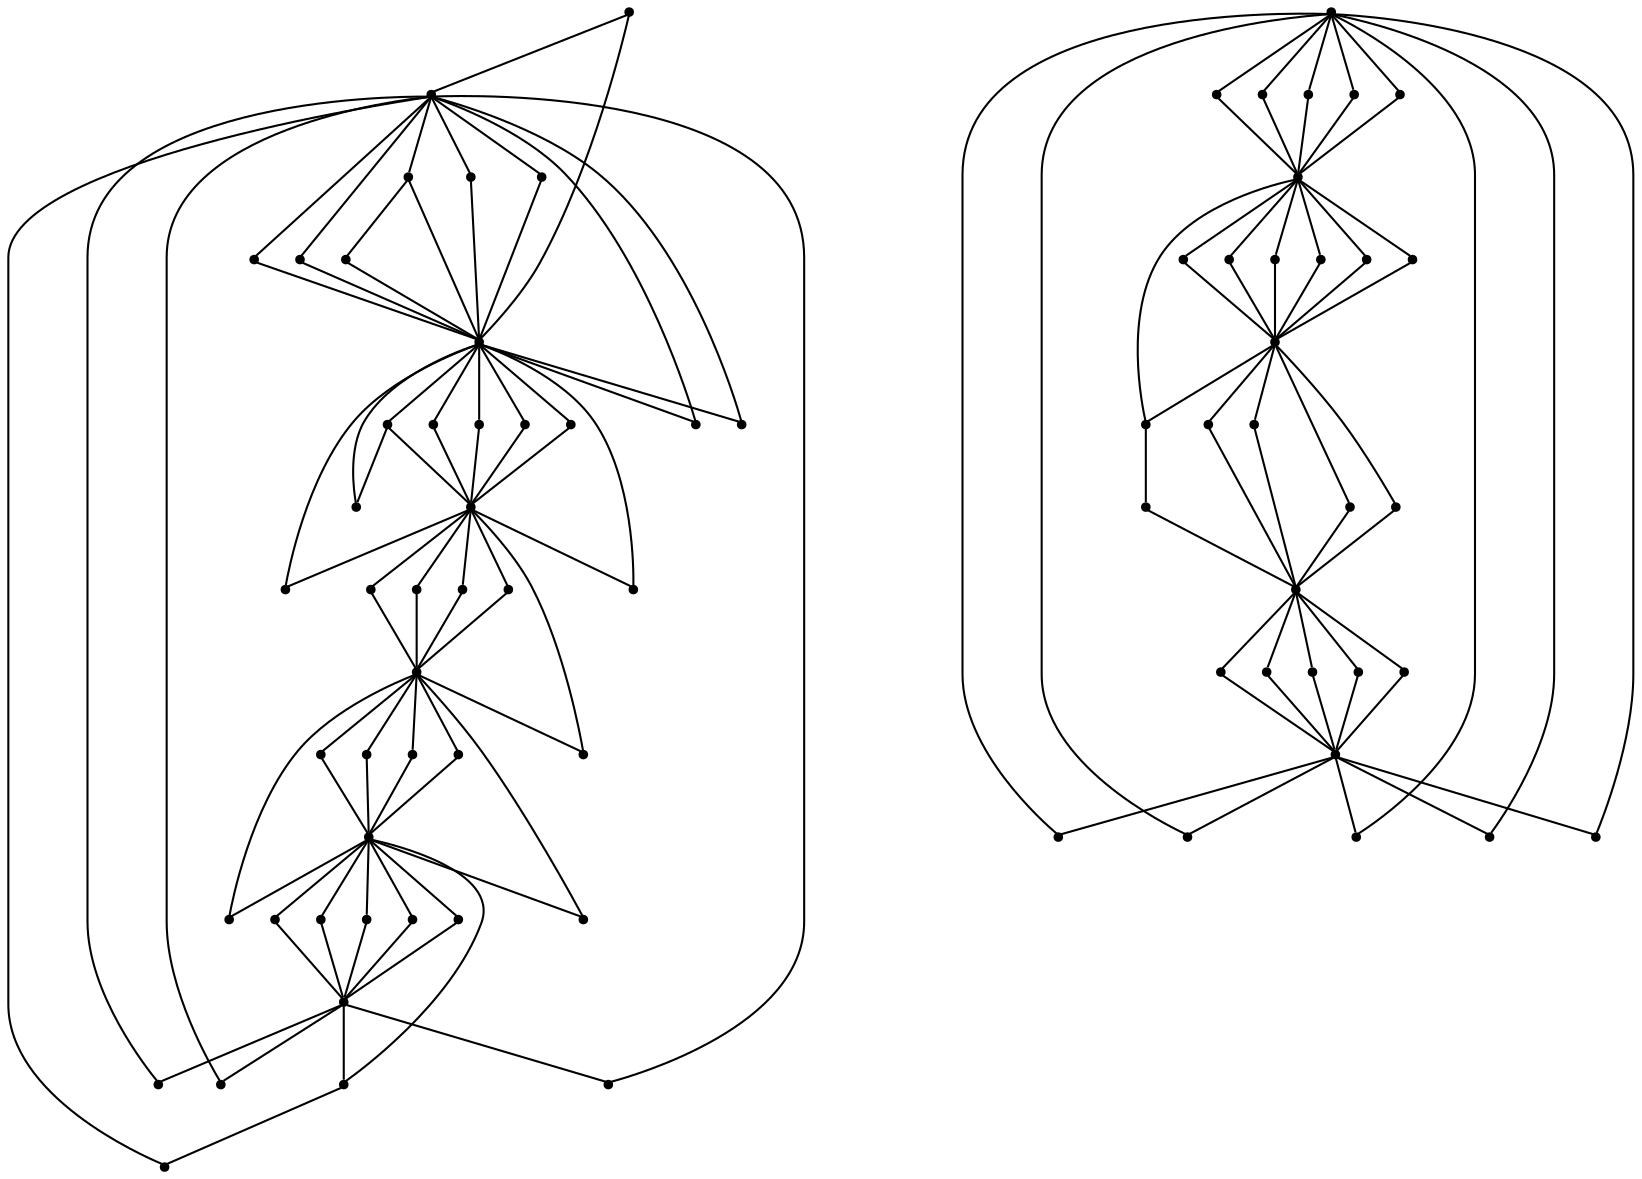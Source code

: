 graph {
  node [shape=point,comment="{\"directed\":false,\"doi\":\"10.1007/978-3-031-49275-4_7\",\"figure\":\"3 (1)\"}"]

  v0 [pos="1585.4140274174085,1347.1295988948095"]
  v1 [pos="1261.573922421158,1246.1908678750094"]
  v2 [pos="1529.616558038479,919.1427293756356"]
  v3 [pos="1336.1794786041469,1116.9718844177826"]
  v4 [pos="1235.012340876149,1239.3960994975637"]
  v5 [pos="1529.616558038479,1314.7957934797632"]
  v6 [pos="1217.252254784169,1238.7043931672674"]
  v7 [pos="1472.5095169912697,1281.824204051767"]
  v8 [pos="1112.3625557015089,987.7489267331568"]
  v9 [pos="963.1503146411168,987.7476549803894"]
  v10 [pos="1186.9693200644342,987.7476549803894"]
  v11 [pos="1261.573922421158,987.7489267331568"]
  v12 [pos="1410.788214208021,987.7476549803894"]
  v13 [pos="1186.9693200644342,858.5297207191954"]
  v14 [pos="1298.8777815157534,1052.3613434931358"]
  v15 [pos="1410.7882142080211,1246.1940154631093"]
  v16 [pos="1186.9693200644342,961.906401794479"]
  v17 [pos="1354.835684472535,1020.0554848451573"]
  v18 [pos="1321.2563261793412,1039.4385549204758"]
  v19 [pos="1354.835684472535,1213.8860425261548"]
  v20 [pos="1220.1756686994122,998.3439944214649"]
  v21 [pos="1186.9693200644342,923.142360035909"]
  v22 [pos="1321.2563261793412,1194.5019550486222"]
  v23 [pos="1287.9739575910053,1058.68834530575"]
  v24 [pos="1205.2138545166463,997.2490470823832"]
  v25 [pos="1186.9693200644342,787.2597736023042"]
  v26 [pos="1037.7549011007359,1116.9718844177826"]
  v27 [pos="963.1503146411169,1246.1940154631093"]
  v28 [pos="1075.0587601953314,1052.3613434931358"]
  v29 [pos="1052.6791504257471,1039.4385549204758"]
  v30 [pos="1019.1040366594347,1020.0554848451573"]
  v31 [pos="1186.9693200644342,1272.03210516401"]
  v32 [pos="1186.9693200644342,1310.7982771084658"]
  v33 [pos="1298.8777815157532,1181.5803269503626"]
  v34 [pos="1186.9693200644342,1375.4129989203361"]
  v35 [pos="901.4269293371885,952.1143188036319"]
  v36 [pos="1140.6682403671361,1241.4109692010866"]
  v37 [pos="1085.9844903299763,1058.6706361484612"]
  v38 [pos="1112.3625557015089,1246.1908678750094"]
  v39 [pos="1052.6791504257471,1194.5019550486222"]
  v40 [pos="1019.1040366594348,1213.8860425261548"]
  v41 [pos="901.4269293371885,1281.8242040517669"]
  v42 [pos="1075.0587601953314,1181.5803269503626"]
  v43 [pos="1186.9693200644342,1246.1940154631093"]
  v44 [pos="667.3334186619747,905.2187852305042"]
  v45 [pos="504.96899440387193,787.259773602304"]
  v46 [pos="717.5059519939743,941.6700174059224"]
  v47 [pos="767.6764504966079,978.1256371283889"]
  v48 [pos="930.0418762722893,1096.08852760253"]
  v49 [pos="727.2877105971295,928.2097861136758"]
  v50 [pos="839.2753555255869,1066.5967080972327"]
  v51 [pos="566.9863489628176,978.1256371283889"]
  v52 [pos="404.6269561382653,1096.0844579936736"]
  v53 [pos="617.1618550533449,941.6700174059224"]
  v54 [pos="829.6915794609341,787.2597736023042"]
  v55 [pos="743.9945499325705,905.2115680335478"]
  v56 [pos="791.3761081262872,1051.0277835410334"]
  v57 [pos="607.379063138402,928.2097861136758"]
  v58 [pos="773.599282383348,864.4659447001466"]
  v59 [pos="764.3353401626114,1042.2462988869572"]
  v60 [pos="590.6732571147486,905.2115680335478"]
  v61 [pos="561.0716881877516,864.4701414842793"]
  v62 [pos="729.3515839732461,1096.085507189707"]
  v63 [pos="667.3448804742648,1141.14520205517"]
  v64 [pos="667.3323535559782,1112.720128771333"]
  v65 [pos="667.3323535559782,1191.5203624788105"]
  v66 [pos="748.5161315498154,1037.103839395902"]
  v67 [pos="667.3323535559781,1286.953167066576"]
  v68 [pos="627.3384818332995,1093.2006314178707"]
  v69 [pos="495.3956070969606,1066.5967080972327"]
  v70 [pos="543.3000925921681,1051.0277835410336"]
  v71 [pos="605.3172881800697,1096.0813104055737"]
  v72 [pos="570.3283972259752,1042.2462988869572"]
  v73 [pos="181.29971969176665,1168.6492719847133"]
  v74 [pos="586.1538057094966,1037.103839395902"]
  v75 [pos="667.3323535559782,1096.0844579936736"]

  v0 -- v1 [id="-1",pos="1585.4140274174085,1347.1295988948095 1261.573922421158,1246.1908678750094 1261.573922421158,1246.1908678750094 1261.573922421158,1246.1908678750094"]
  v73 -- v71 [id="-2",pos="181.29971969176665,1168.6492719847133 605.3172881800697,1096.0813104055737 605.3172881800697,1096.0813104055737 605.3172881800697,1096.0813104055737"]
  v71 -- v68 [id="-3",pos="605.3172881800697,1096.0813104055737 627.3384818332995,1093.2006314178707 627.3384818332995,1093.2006314178707 627.3384818332995,1093.2006314178707"]
  v52 -- v71 [id="-4",pos="404.6269561382653,1096.0844579936736 605.3172881800697,1096.0813104055737 605.3172881800697,1096.0813104055737 605.3172881800697,1096.0813104055737"]
  v68 -- v75 [id="-6",pos="627.3384818332995,1093.2006314178707 667.3323535559782,1096.0844579936736 667.3323535559782,1096.0844579936736 667.3323535559782,1096.0844579936736"]
  v75 -- v62 [id="-7",pos="667.3323535559782,1096.0844579936736 729.3515839732461,1096.085507189707 729.3515839732461,1096.085507189707 729.3515839732461,1096.085507189707"]
  v62 -- v48 [id="-8",pos="729.3515839732461,1096.085507189707 930.0418762722893,1096.08852760253 930.0418762722893,1096.08852760253 930.0418762722893,1096.08852760253"]
  v69 -- v71 [id="-9",pos="495.3956070969606,1066.5967080972327 605.3172881800697,1096.0813104055737 605.3172881800697,1096.0813104055737 605.3172881800697,1096.0813104055737"]
  v71 -- v64 [id="-10",pos="605.3172881800697,1096.0813104055737 667.3323535559782,1112.720128771333 667.3323535559782,1112.720128771333 667.3323535559782,1112.720128771333"]
  v45 -- v51 [id="-11",pos="504.96899440387193,787.259773602304 566.9863489628176,978.1256371283889 566.9863489628176,978.1256371283889 566.9863489628176,978.1256371283889"]
  v51 -- v74 [id="-12",pos="566.9863489628176,978.1256371283889 586.1538057094966,1037.103839395902 586.1538057094966,1037.103839395902 586.1538057094966,1037.103839395902"]
  v74 -- v71 [id="-13",pos="586.1538057094966,1037.103839395902 605.3172881800697,1096.0813104055737 605.3172881800697,1096.0813104055737 605.3172881800697,1096.0813104055737"]
  v71 -- v67 [id="-14",pos="605.3172881800697,1096.0813104055737 667.3323535559781,1286.953167066576 667.3323535559781,1286.953167066576 667.3323535559781,1286.953167066576"]
  v70 -- v71 [id="-15",pos="543.3000925921681,1051.0277835410336 605.3172881800697,1096.0813104055737 605.3172881800697,1096.0813104055737 605.3172881800697,1096.0813104055737"]
  v71 -- v63 [id="-16",pos="605.3172881800697,1096.0813104055737 667.3448804742648,1141.14520205517 667.3448804742648,1141.14520205517 667.3448804742648,1141.14520205517"]
  v61 -- v51 [id="-17",pos="561.0716881877516,864.4701414842793 566.9863489628176,978.1256371283889 566.9863489628176,978.1256371283889 566.9863489628176,978.1256371283889"]
  v51 -- v72 [id="-18",pos="566.9863489628176,978.1256371283889 570.3283972259752,1042.2462988869572 570.3283972259752,1042.2462988869572 570.3283972259752,1042.2462988869572"]
  v51 -- v73 [id="-19",pos="566.9863489628176,978.1256371283889 181.29971969176665,1168.6492719847133 181.29971969176665,1168.6492719847133 181.29971969176665,1168.6492719847133"]
  v72 -- v71 [id="-20",pos="570.3283972259752,1042.2462988869572 605.3172881800697,1096.0813104055737 605.3172881800697,1096.0813104055737 605.3172881800697,1096.0813104055737"]
  v71 -- v65 [id="-21",pos="605.3172881800697,1096.0813104055737 667.3323535559782,1191.5203624788105 667.3323535559782,1191.5203624788105 667.3323535559782,1191.5203624788105"]
  v60 -- v51 [id="-22",pos="590.6732571147486,905.2115680335478 566.9863489628176,978.1256371283889 566.9863489628176,978.1256371283889 566.9863489628176,978.1256371283889"]
  v51 -- v70 [id="-23",pos="566.9863489628176,978.1256371283889 543.3000925921681,1051.0277835410336 543.3000925921681,1051.0277835410336 543.3000925921681,1051.0277835410336"]
  v57 -- v51 [id="-24",pos="607.379063138402,928.2097861136758 566.9863489628176,978.1256371283889 566.9863489628176,978.1256371283889 566.9863489628176,978.1256371283889"]
  v51 -- v69 [id="-25",pos="566.9863489628176,978.1256371283889 495.3956070969606,1066.5967080972327 495.3956070969606,1066.5967080972327 495.3956070969606,1066.5967080972327"]
  v68 -- v51 [id="-26",pos="627.3384818332995,1093.2006314178707 566.9863489628176,978.1256371283889 566.9863489628176,978.1256371283889 566.9863489628176,978.1256371283889"]
  v67 -- v62 [id="-27",pos="667.3323535559781,1286.953167066576 729.3515839732461,1096.085507189707 729.3515839732461,1096.085507189707 729.3515839732461,1096.085507189707"]
  v62 -- v66 [id="-28",pos="729.3515839732461,1096.085507189707 748.5161315498154,1037.103839395902 748.5161315498154,1037.103839395902 748.5161315498154,1037.103839395902"]
  v66 -- v47 [id="-29",pos="748.5161315498154,1037.103839395902 767.6764504966079,978.1256371283889 767.6764504966079,978.1256371283889 767.6764504966079,978.1256371283889"]
  v47 -- v54 [id="-30",pos="767.6764504966079,978.1256371283889 829.6915794609341,787.2597736023042 829.6915794609341,787.2597736023042 829.6915794609341,787.2597736023042"]
  v65 -- v62 [id="-31",pos="667.3323535559782,1191.5203624788105 729.3515839732461,1096.085507189707 729.3515839732461,1096.085507189707 729.3515839732461,1096.085507189707"]
  v62 -- v59 [id="-32",pos="729.3515839732461,1096.085507189707 764.3353401626114,1042.2462988869572 764.3353401626114,1042.2462988869572 764.3353401626114,1042.2462988869572"]
  v64 -- v62 [id="-33",pos="667.3323535559782,1112.720128771333 729.3515839732461,1096.085507189707 729.3515839732461,1096.085507189707 729.3515839732461,1096.085507189707"]
  v62 -- v50 [id="-34",pos="729.3515839732461,1096.085507189707 839.2753555255869,1066.5967080972327 839.2753555255869,1066.5967080972327 839.2753555255869,1066.5967080972327"]
  v63 -- v62 [id="-35",pos="667.3448804742648,1141.14520205517 729.3515839732461,1096.085507189707 729.3515839732461,1096.085507189707 729.3515839732461,1096.085507189707"]
  v62 -- v56 [id="-36",pos="729.3515839732461,1096.085507189707 791.3761081262872,1051.0277835410334 791.3761081262872,1051.0277835410334 791.3761081262872,1051.0277835410334"]
  v49 -- v44 [id="-37",pos="727.2877105971295,928.2097861136758 667.3334186619747,905.2187852305042 667.3334186619747,905.2187852305042 667.3334186619747,905.2187852305042"]
  v44 -- v61 [id="-38",pos="667.3334186619747,905.2187852305042 561.0716881877516,864.4701414842793 561.0716881877516,864.4701414842793 561.0716881877516,864.4701414842793"]
  v55 -- v44 [id="-39",pos="743.9945499325705,905.2115680335478 667.3334186619747,905.2187852305042 667.3334186619747,905.2187852305042 667.3334186619747,905.2187852305042"]
  v44 -- v60 [id="-40",pos="667.3334186619747,905.2187852305042 590.6732571147486,905.2115680335478 590.6732571147486,905.2115680335478 590.6732571147486,905.2115680335478"]
  v59 -- v47 [id="-41",pos="764.3353401626114,1042.2462988869572 767.6764504966079,978.1256371283889 767.6764504966079,978.1256371283889 767.6764504966079,978.1256371283889"]
  v47 -- v58 [id="-42",pos="767.6764504966079,978.1256371283889 773.599282383348,864.4659447001466 773.599282383348,864.4659447001466 773.599282383348,864.4659447001466"]
  v58 -- v44 [id="-43",pos="773.599282383348,864.4659447001466 667.3334186619747,905.2187852305042 667.3334186619747,905.2187852305042 667.3334186619747,905.2187852305042"]
  v44 -- v57 [id="-44",pos="667.3334186619747,905.2187852305042 607.379063138402,928.2097861136758 607.379063138402,928.2097861136758 607.379063138402,928.2097861136758"]
  v56 -- v47 [id="-45",pos="791.3761081262872,1051.0277835410334 767.6764504966079,978.1256371283889 767.6764504966079,978.1256371283889 767.6764504966079,978.1256371283889"]
  v47 -- v55 [id="-46",pos="767.6764504966079,978.1256371283889 743.9945499325705,905.2115680335478 743.9945499325705,905.2115680335478 743.9945499325705,905.2115680335478"]
  v54 -- v44 [id="-47",pos="829.6915794609341,787.2597736023042 667.3334186619747,905.2187852305042 667.3334186619747,905.2187852305042 667.3334186619747,905.2187852305042"]
  v44 -- v53 [id="-48",pos="667.3334186619747,905.2187852305042 617.1618550533449,941.6700174059224 617.1618550533449,941.6700174059224 617.1618550533449,941.6700174059224"]
  v53 -- v51 [id="-49",pos="617.1618550533449,941.6700174059224 566.9863489628176,978.1256371283889 566.9863489628176,978.1256371283889 566.9863489628176,978.1256371283889"]
  v51 -- v52 [id="-50",pos="566.9863489628176,978.1256371283889 404.6269561382653,1096.0844579936736 404.6269561382653,1096.0844579936736 404.6269561382653,1096.0844579936736"]
  v50 -- v47 [id="-51",pos="839.2753555255869,1066.5967080972327 767.6764504966079,978.1256371283889 767.6764504966079,978.1256371283889 767.6764504966079,978.1256371283889"]
  v47 -- v49 [id="-52",pos="767.6764504966079,978.1256371283889 727.2877105971295,928.2097861136758 727.2877105971295,928.2097861136758 727.2877105971295,928.2097861136758"]
  v41 -- v38 [id="-53",pos="901.4269293371885,1281.8242040517669 1112.3625557015089,1246.1908678750094 1112.3625557015089,1246.1908678750094 1112.3625557015089,1246.1908678750094"]
  v38 -- v36 [id="-54",pos="1112.3625557015089,1246.1908678750094 1140.6682403671361,1241.4109692010866 1140.6682403671361,1241.4109692010866 1140.6682403671361,1241.4109692010866"]
  v35 -- v8 [id="-55",pos="901.4269293371885,952.1143188036319 1112.3625557015089,987.7489267331568 1112.3625557015089,987.7489267331568 1112.3625557015089,987.7489267331568"]
  v48 -- v47 [id="-56",pos="930.0418762722893,1096.08852760253 767.6764504966079,978.1256371283889 767.6764504966079,978.1256371283889 767.6764504966079,978.1256371283889"]
  v47 -- v46 [id="-57",pos="767.6764504966079,978.1256371283889 717.5059519939743,941.6700174059224 717.5059519939743,941.6700174059224 717.5059519939743,941.6700174059224"]
  v46 -- v44 [id="-58",pos="717.5059519939743,941.6700174059224 667.3334186619747,905.2187852305042 667.3334186619747,905.2187852305042 667.3334186619747,905.2187852305042"]
  v44 -- v45 [id="-59",pos="667.3334186619747,905.2187852305042 504.96899440387193,787.259773602304 504.96899440387193,787.259773602304 504.96899440387193,787.259773602304"]
  v27 -- v38 [id="-60",pos="963.1503146411169,1246.1940154631093 1112.3625557015089,1246.1908678750094 1112.3625557015089,1246.1908678750094 1112.3625557015089,1246.1908678750094"]
  v36 -- v43 [id="-62",pos="1140.6682403671361,1241.4109692010866 1186.9693200644342,1246.1940154631093 1186.9693200644342,1246.1940154631093 1186.9693200644342,1246.1940154631093"]
  v43 -- v1 [id="-63",pos="1186.9693200644342,1246.1940154631093 1261.573922421158,1246.1908678750094 1261.573922421158,1246.1908678750094 1261.573922421158,1246.1908678750094"]
  v1 -- v15 [id="-64",pos="1261.573922421158,1246.1908678750094 1410.7882142080211,1246.1940154631093 1410.7882142080211,1246.1940154631093 1410.7882142080211,1246.1940154631093"]
  v9 -- v26 [id="-65",pos="963.1503146411168,987.7476549803894 1037.7549011007359,1116.9718844177826 1037.7549011007359,1116.9718844177826 1037.7549011007359,1116.9718844177826"]
  v26 -- v42 [id="-66",pos="1037.7549011007359,1116.9718844177826 1075.0587601953314,1181.5803269503626 1075.0587601953314,1181.5803269503626 1075.0587601953314,1181.5803269503626"]
  v42 -- v38 [id="-67",pos="1075.0587601953314,1181.5803269503626 1112.3625557015089,1246.1908678750094 1112.3625557015089,1246.1908678750094 1112.3625557015089,1246.1908678750094"]
  v38 -- v34 [id="-68",pos="1112.3625557015089,1246.1908678750094 1186.9693200644342,1375.4129989203361 1186.9693200644342,1375.4129989203361 1186.9693200644342,1375.4129989203361"]
  v40 -- v38 [id="-69",pos="1019.1040366594348,1213.8860425261548 1112.3625557015089,1246.1908678750094 1112.3625557015089,1246.1908678750094 1112.3625557015089,1246.1908678750094"]
  v38 -- v31 [id="-70",pos="1112.3625557015089,1246.1908678750094 1186.9693200644342,1272.03210516401 1186.9693200644342,1272.03210516401 1186.9693200644342,1272.03210516401"]
  v30 -- v26 [id="-71",pos="1019.1040366594347,1020.0554848451573 1037.7549011007359,1116.9718844177826 1037.7549011007359,1116.9718844177826 1037.7549011007359,1116.9718844177826"]
  v26 -- v39 [id="-72",pos="1037.7549011007359,1116.9718844177826 1052.6791504257471,1194.5019550486222 1052.6791504257471,1194.5019550486222 1052.6791504257471,1194.5019550486222"]
  v26 -- v41 [id="-73",pos="1037.7549011007359,1116.9718844177826 901.4269293371885,1281.8242040517669 901.4269293371885,1281.8242040517669 901.4269293371885,1281.8242040517669"]
  v26 -- v40 [id="-74",pos="1037.7549011007359,1116.9718844177826 1019.1040366594348,1213.8860425261548 1019.1040366594348,1213.8860425261548 1019.1040366594348,1213.8860425261548"]
  v26 -- v37 [id="-75",pos="1037.7549011007359,1116.9718844177826 1085.9844903299763,1058.6706361484612 1085.9844903299763,1058.6706361484612 1085.9844903299763,1058.6706361484612"]
  v29 -- v26 [id="-76",pos="1052.6791504257471,1039.4385549204758 1037.7549011007359,1116.9718844177826 1037.7549011007359,1116.9718844177826 1037.7549011007359,1116.9718844177826"]
  v39 -- v38 [id="-77",pos="1052.6791504257471,1194.5019550486222 1112.3625557015089,1246.1908678750094 1112.3625557015089,1246.1908678750094 1112.3625557015089,1246.1908678750094"]
  v38 -- v32 [id="-78",pos="1112.3625557015089,1246.1908678750094 1186.9693200644342,1310.7982771084658 1186.9693200644342,1310.7982771084658 1186.9693200644342,1310.7982771084658"]
  v37 -- v8 [id="-79",pos="1085.9844903299763,1058.6706361484612 1112.3625557015089,987.7489267331568 1112.3625557015089,987.7489267331568 1112.3625557015089,987.7489267331568"]
  v8 -- v25 [id="-80",pos="1112.3625557015089,987.7489267331568 1186.9693200644342,787.2597736023042 1186.9693200644342,787.2597736023042 1186.9693200644342,787.2597736023042"]
  v36 -- v26 [id="-81",pos="1140.6682403671361,1241.4109692010866 1037.7549011007359,1116.9718844177826 1037.7549011007359,1116.9718844177826 1037.7549011007359,1116.9718844177826"]
  v26 -- v35 [id="-82",pos="1037.7549011007359,1116.9718844177826 901.4269293371885,952.1143188036319 901.4269293371885,952.1143188036319 901.4269293371885,952.1143188036319"]
  v34 -- v1 [id="-83",pos="1186.9693200644342,1375.4129989203361 1261.573922421158,1246.1908678750094 1261.573922421158,1246.1908678750094 1261.573922421158,1246.1908678750094"]
  v1 -- v33 [id="-84",pos="1261.573922421158,1246.1908678750094 1298.8777815157532,1181.5803269503626 1298.8777815157532,1181.5803269503626 1298.8777815157532,1181.5803269503626"]
  v33 -- v3 [id="-85",pos="1298.8777815157532,1181.5803269503626 1336.1794786041469,1116.9718844177826 1336.1794786041469,1116.9718844177826 1336.1794786041469,1116.9718844177826"]
  v3 -- v12 [id="-86",pos="1336.1794786041469,1116.9718844177826 1410.788214208021,987.7476549803894 1410.788214208021,987.7476549803894 1410.788214208021,987.7476549803894"]
  v32 -- v1 [id="-87",pos="1186.9693200644342,1310.7982771084658 1261.573922421158,1246.1908678750094 1261.573922421158,1246.1908678750094 1261.573922421158,1246.1908678750094"]
  v1 -- v22 [id="-88",pos="1261.573922421158,1246.1908678750094 1321.2563261793412,1194.5019550486222 1321.2563261793412,1194.5019550486222 1321.2563261793412,1194.5019550486222"]
  v31 -- v1 [id="-89",pos="1186.9693200644342,1272.03210516401 1261.573922421158,1246.1908678750094 1261.573922421158,1246.1908678750094 1261.573922421158,1246.1908678750094"]
  v1 -- v19 [id="-90",pos="1261.573922421158,1246.1908678750094 1354.835684472535,1213.8860425261548 1354.835684472535,1213.8860425261548 1354.835684472535,1213.8860425261548"]
  v16 -- v8 [id="-91",pos="1186.9693200644342,961.906401794479 1112.3625557015089,987.7489267331568 1112.3625557015089,987.7489267331568 1112.3625557015089,987.7489267331568"]
  v8 -- v30 [id="-92",pos="1112.3625557015089,987.7489267331568 1019.1040366594347,1020.0554848451573 1019.1040366594347,1020.0554848451573 1019.1040366594347,1020.0554848451573"]
  v21 -- v8 [id="-93",pos="1186.9693200644342,923.142360035909 1112.3625557015089,987.7489267331568 1112.3625557015089,987.7489267331568 1112.3625557015089,987.7489267331568"]
  v8 -- v29 [id="-94",pos="1112.3625557015089,987.7489267331568 1052.6791504257471,1039.4385549204758 1052.6791504257471,1039.4385549204758 1052.6791504257471,1039.4385549204758"]
  v13 -- v8 [id="-95",pos="1186.9693200644342,858.5297207191954 1112.3625557015089,987.7489267331568 1112.3625557015089,987.7489267331568 1112.3625557015089,987.7489267331568"]
  v8 -- v28 [id="-96",pos="1112.3625557015089,987.7489267331568 1075.0587601953314,1052.3613434931358 1075.0587601953314,1052.3613434931358 1075.0587601953314,1052.3613434931358"]
  v28 -- v26 [id="-97",pos="1075.0587601953314,1052.3613434931358 1037.7549011007359,1116.9718844177826 1037.7549011007359,1116.9718844177826 1037.7549011007359,1116.9718844177826"]
  v26 -- v27 [id="-98",pos="1037.7549011007359,1116.9718844177826 963.1503146411169,1246.1940154631093 963.1503146411169,1246.1940154631093 963.1503146411169,1246.1940154631093"]
  v25 -- v11 [id="-99",pos="1186.9693200644342,787.2597736023042 1261.573922421158,987.7489267331568 1261.573922421158,987.7489267331568 1261.573922421158,987.7489267331568"]
  v24 -- v3 [id="-100",pos="1205.2138545166463,997.2490470823832 1336.1794786041469,1116.9718844177826 1336.1794786041469,1116.9718844177826 1336.1794786041469,1116.9718844177826"]
  v3 -- v0 [id="-101",pos="1336.1794786041469,1116.9718844177826 1585.4140274174085,1347.1295988948095 1585.4140274174085,1347.1295988948095 1585.4140274174085,1347.1295988948095"]
  v6 -- v3 [id="-102",pos="1217.252254784169,1238.7043931672674 1336.1794786041469,1116.9718844177826 1336.1794786041469,1116.9718844177826 1336.1794786041469,1116.9718844177826"]
  v20 -- v11 [id="-103",pos="1220.1756686994122,998.3439944214649 1261.573922421158,987.7489267331568 1261.573922421158,987.7489267331568 1261.573922421158,987.7489267331568"]
  v11 -- v2 [id="-104",pos="1261.573922421158,987.7489267331568 1529.616558038479,919.1427293756356 1529.616558038479,919.1427293756356 1529.616558038479,919.1427293756356"]
  v4 -- v3 [id="-105",pos="1235.012340876149,1239.3960994975637 1336.1794786041469,1116.9718844177826 1336.1794786041469,1116.9718844177826 1336.1794786041469,1116.9718844177826"]
  v11 -- v23 [id="-106",pos="1261.573922421158,987.7489267331568 1287.9739575910053,1058.68834530575 1287.9739575910053,1058.68834530575 1287.9739575910053,1058.68834530575"]
  v20 -- v24 [id="-108",pos="1220.1756686994122,998.3439944214649 1205.2138545166463,997.2490470823832 1205.2138545166463,997.2490470823832 1205.2138545166463,997.2490470823832"]
  v23 -- v3 [id="-109",pos="1287.9739575910053,1058.68834530575 1336.1794786041469,1116.9718844177826 1336.1794786041469,1116.9718844177826 1336.1794786041469,1116.9718844177826"]
  v22 -- v3 [id="-110",pos="1321.2563261793412,1194.5019550486222 1336.1794786041469,1116.9718844177826 1336.1794786041469,1116.9718844177826 1336.1794786041469,1116.9718844177826"]
  v3 -- v17 [id="-111",pos="1336.1794786041469,1116.9718844177826 1354.835684472535,1020.0554848451573 1354.835684472535,1020.0554848451573 1354.835684472535,1020.0554848451573"]
  v18 -- v11 [id="-112",pos="1321.2563261793412,1039.4385549204758 1261.573922421158,987.7489267331568 1261.573922421158,987.7489267331568 1261.573922421158,987.7489267331568"]
  v11 -- v21 [id="-113",pos="1261.573922421158,987.7489267331568 1186.9693200644342,923.142360035909 1186.9693200644342,923.142360035909 1186.9693200644342,923.142360035909"]
  v3 -- v5 [id="-114",pos="1336.1794786041469,1116.9718844177826 1529.616558038479,1314.7957934797632 1529.616558038479,1314.7957934797632 1529.616558038479,1314.7957934797632"]
  v3 -- v7 [id="-115",pos="1336.1794786041469,1116.9718844177826 1472.5095169912697,1281.824204051767 1472.5095169912697,1281.824204051767 1472.5095169912697,1281.824204051767"]
  v3 -- v20 [id="-116",pos="1336.1794786041469,1116.9718844177826 1220.1756686994122,998.3439944214649 1220.1756686994122,998.3439944214649 1220.1756686994122,998.3439944214649"]
  v19 -- v3 [id="-117",pos="1354.835684472535,1213.8860425261548 1336.1794786041469,1116.9718844177826 1336.1794786041469,1116.9718844177826 1336.1794786041469,1116.9718844177826"]
  v3 -- v18 [id="-118",pos="1336.1794786041469,1116.9718844177826 1321.2563261793412,1039.4385549204758 1321.2563261793412,1039.4385549204758 1321.2563261793412,1039.4385549204758"]
  v17 -- v11 [id="-119",pos="1354.835684472535,1020.0554848451573 1261.573922421158,987.7489267331568 1261.573922421158,987.7489267331568 1261.573922421158,987.7489267331568"]
  v11 -- v16 [id="-120",pos="1261.573922421158,987.7489267331568 1186.9693200644342,961.906401794479 1186.9693200644342,961.906401794479 1186.9693200644342,961.906401794479"]
  v15 -- v3 [id="-121",pos="1410.7882142080211,1246.1940154631093 1336.1794786041469,1116.9718844177826 1336.1794786041469,1116.9718844177826 1336.1794786041469,1116.9718844177826"]
  v3 -- v14 [id="-122",pos="1336.1794786041469,1116.9718844177826 1298.8777815157534,1052.3613434931358 1298.8777815157534,1052.3613434931358 1298.8777815157534,1052.3613434931358"]
  v14 -- v11 [id="-123",pos="1298.8777815157534,1052.3613434931358 1261.573922421158,987.7489267331568 1261.573922421158,987.7489267331568 1261.573922421158,987.7489267331568"]
  v11 -- v13 [id="-124",pos="1261.573922421158,987.7489267331568 1186.9693200644342,858.5297207191954 1186.9693200644342,858.5297207191954 1186.9693200644342,858.5297207191954"]
  v12 -- v11 [id="-125",pos="1410.788214208021,987.7476549803894 1261.573922421158,987.7489267331568 1261.573922421158,987.7489267331568 1261.573922421158,987.7489267331568"]
  v11 -- v10 [id="-126",pos="1261.573922421158,987.7489267331568 1186.9693200644342,987.7476549803894 1186.9693200644342,987.7476549803894 1186.9693200644342,987.7476549803894"]
  v10 -- v8 [id="-127",pos="1186.9693200644342,987.7476549803894 1112.3625557015089,987.7489267331568 1112.3625557015089,987.7489267331568 1112.3625557015089,987.7489267331568"]
  v8 -- v9 [id="-128",pos="1112.3625557015089,987.7489267331568 963.1503146411168,987.7476549803894 963.1503146411168,987.7476549803894 963.1503146411168,987.7476549803894"]
  v7 -- v1 [id="-129",pos="1472.5095169912697,1281.824204051767 1261.573922421158,1246.1908678750094 1261.573922421158,1246.1908678750094 1261.573922421158,1246.1908678750094"]
  v1 -- v4 [id="-130",pos="1261.573922421158,1246.1908678750094 1235.012340876149,1239.3960994975637 1235.012340876149,1239.3960994975637 1235.012340876149,1239.3960994975637"]
  v4 -- v6 [id="-131",pos="1235.012340876149,1239.3960994975637 1217.252254784169,1238.7043931672674 1217.252254784169,1238.7043931672674 1217.252254784169,1238.7043931672674"]
  v5 -- v1 [id="-132",pos="1529.616558038479,1314.7957934797632 1261.573922421158,1246.1908678750094 1261.573922421158,1246.1908678750094 1261.573922421158,1246.1908678750094"]
  v2 -- v3 [id="-134",pos="1529.616558038479,919.1427293756356 1336.1794786041469,1116.9718844177826 1336.1794786041469,1116.9718844177826 1336.1794786041469,1116.9718844177826"]
}
